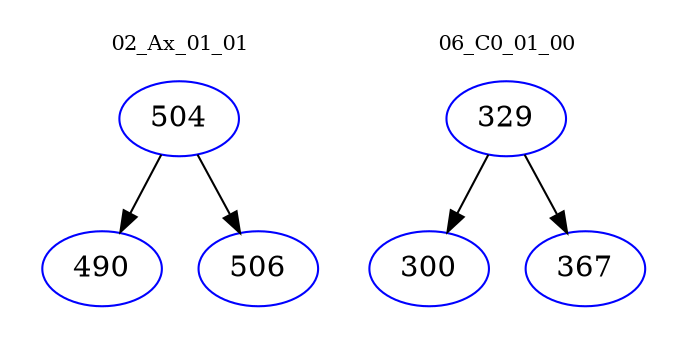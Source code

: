 digraph{
subgraph cluster_0 {
color = white
label = "02_Ax_01_01";
fontsize=10;
T0_504 [label="504", color="blue"]
T0_504 -> T0_490 [color="black"]
T0_490 [label="490", color="blue"]
T0_504 -> T0_506 [color="black"]
T0_506 [label="506", color="blue"]
}
subgraph cluster_1 {
color = white
label = "06_C0_01_00";
fontsize=10;
T1_329 [label="329", color="blue"]
T1_329 -> T1_300 [color="black"]
T1_300 [label="300", color="blue"]
T1_329 -> T1_367 [color="black"]
T1_367 [label="367", color="blue"]
}
}
